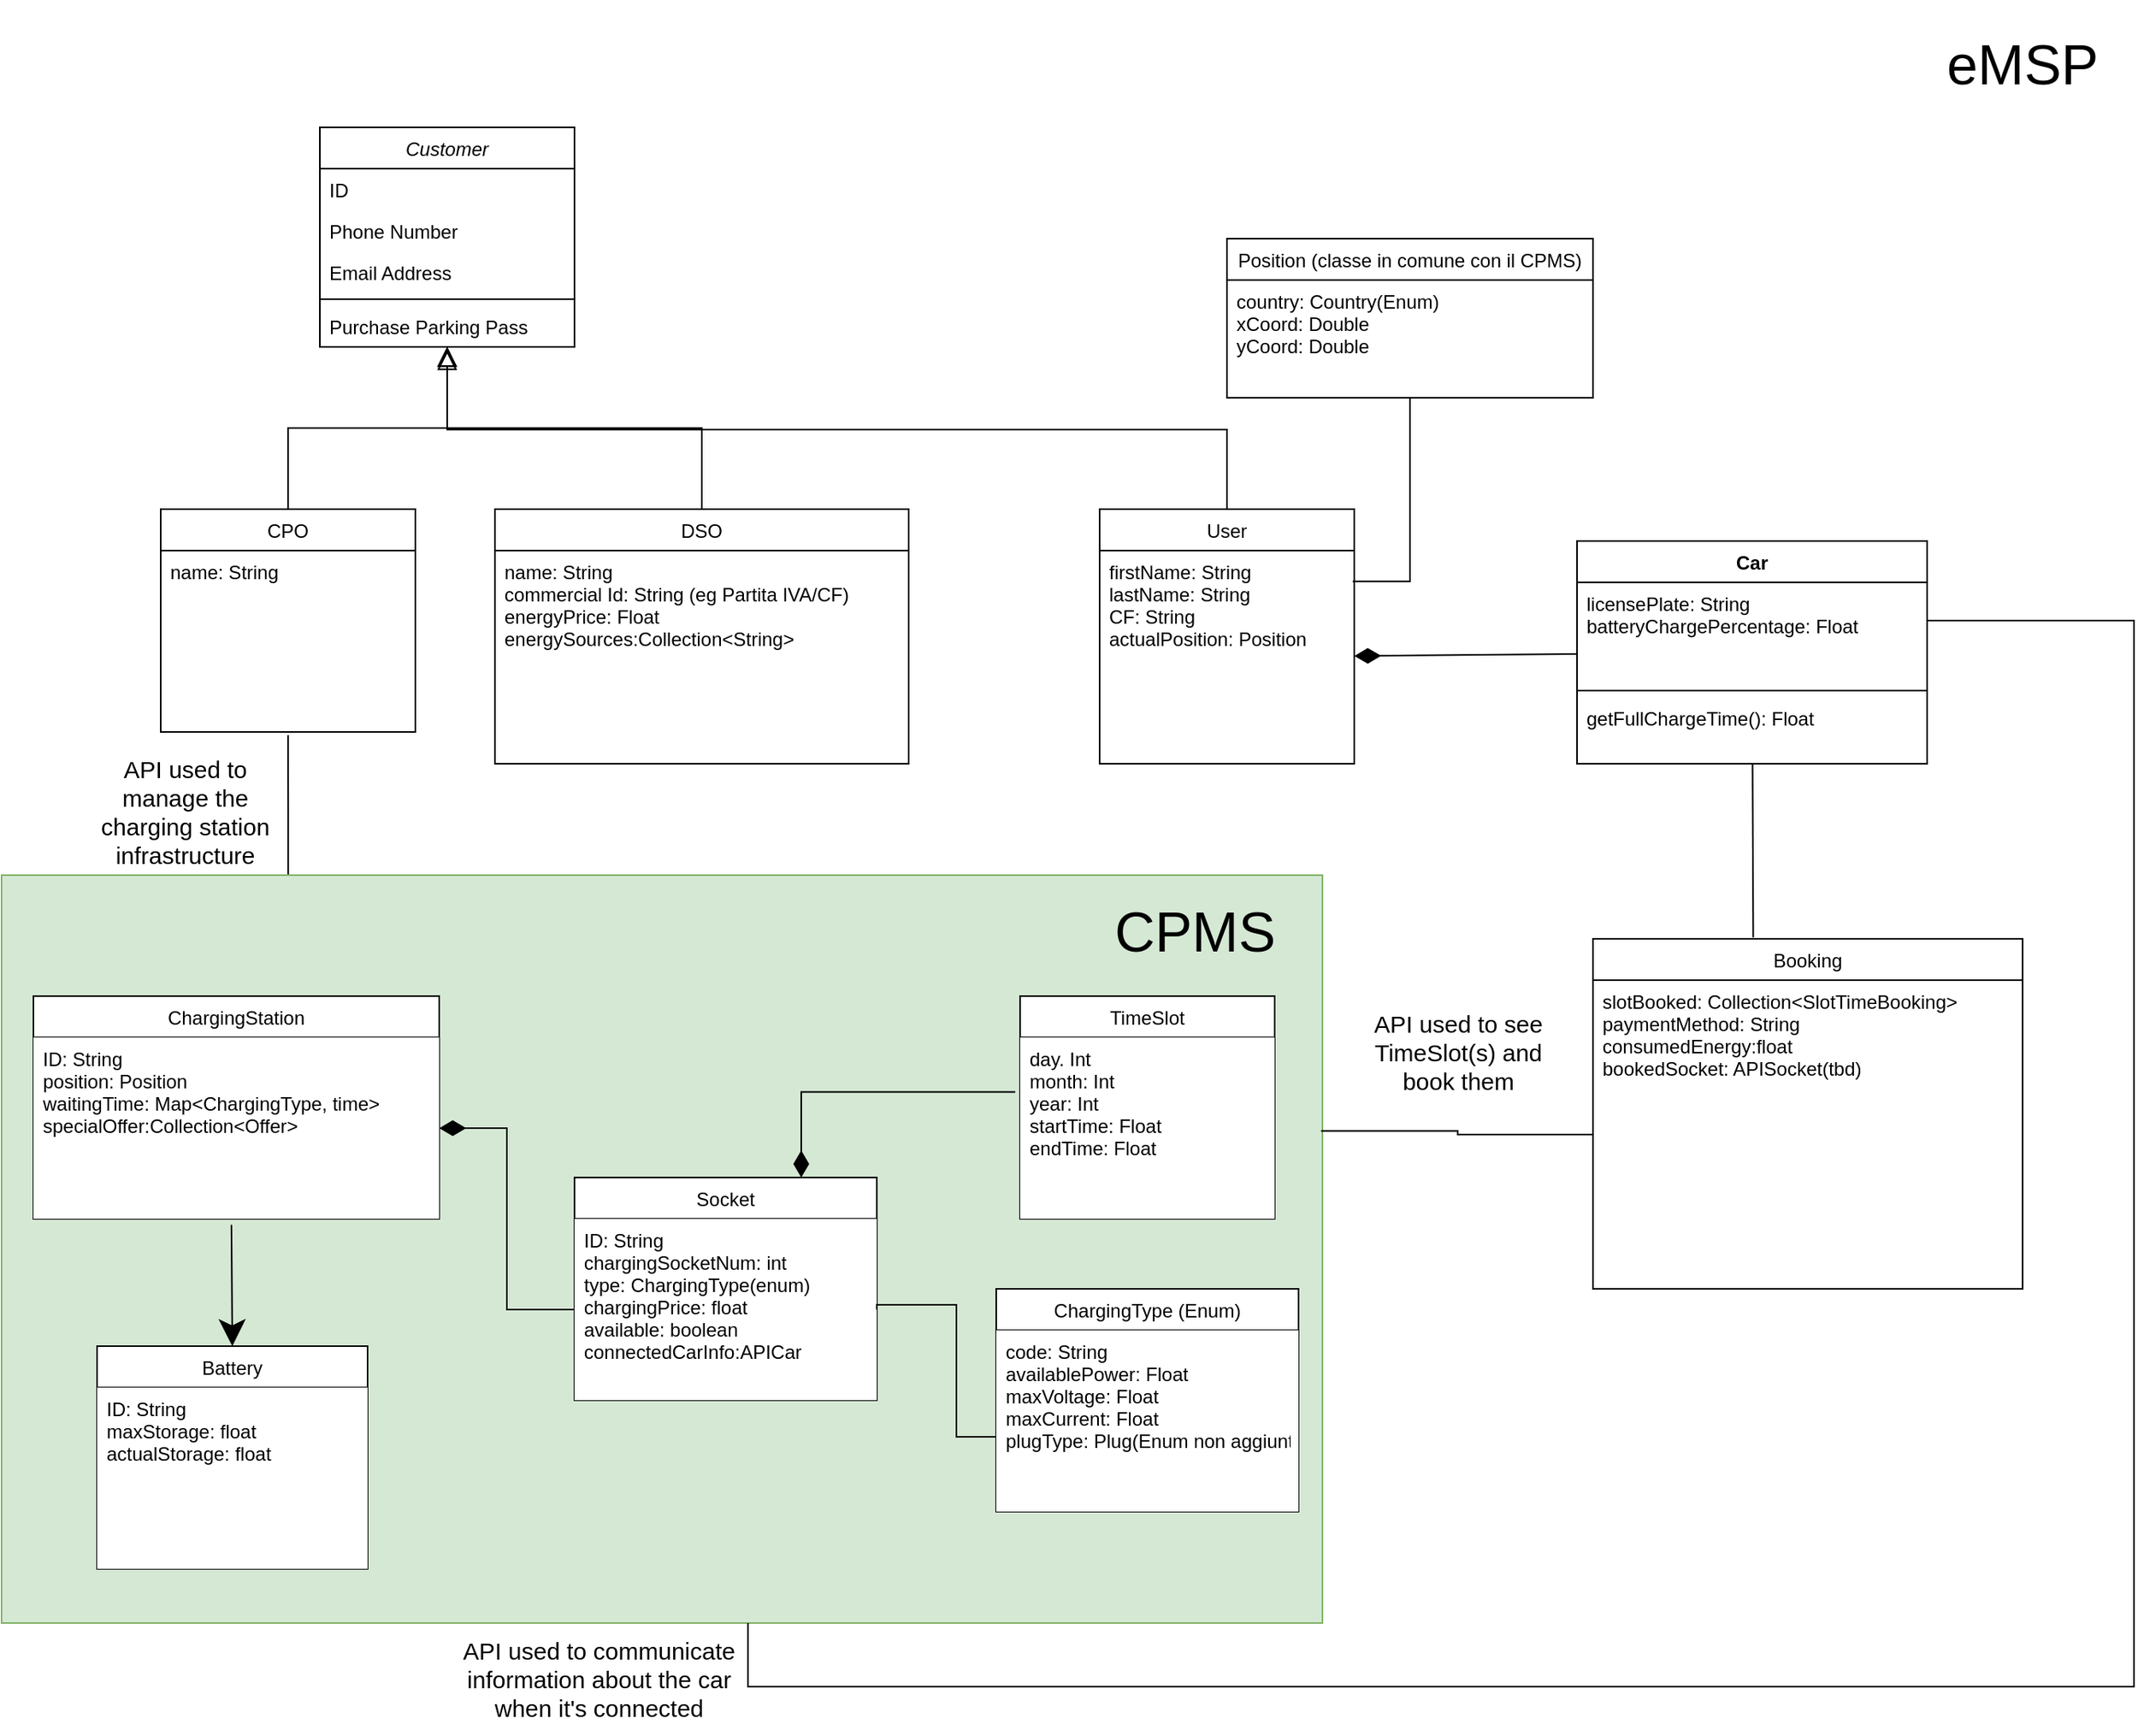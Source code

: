 <mxfile version="20.6.0" type="github">
  <diagram id="C5RBs43oDa-KdzZeNtuy" name="Page-1">
    <mxGraphModel dx="1093" dy="602" grid="1" gridSize="10" guides="1" tooltips="1" connect="1" arrows="1" fold="1" page="1" pageScale="1" pageWidth="3000" pageHeight="2000" math="0" shadow="0">
      <root>
        <mxCell id="WIyWlLk6GJQsqaUBKTNV-0" />
        <mxCell id="WIyWlLk6GJQsqaUBKTNV-1" parent="WIyWlLk6GJQsqaUBKTNV-0" />
        <mxCell id="dOGRriLC2iFU9_kfHWej-3" value="&lt;blockquote&gt;&lt;blockquote&gt;&lt;blockquote&gt;&lt;div align=&quot;right&quot;&gt;&lt;br&gt;&lt;/div&gt;&lt;/blockquote&gt;&lt;/blockquote&gt;&lt;/blockquote&gt;" style="rounded=0;whiteSpace=wrap;html=1;container=0;fillColor=#d5e8d4;strokeColor=#82b366;" vertex="1" parent="WIyWlLk6GJQsqaUBKTNV-1">
          <mxGeometry x="20" y="590" width="830" height="470" as="geometry" />
        </mxCell>
        <mxCell id="zkfFHV4jXpPFQw0GAbJ--0" value="Customer" style="swimlane;fontStyle=2;align=center;verticalAlign=top;childLayout=stackLayout;horizontal=1;startSize=26;horizontalStack=0;resizeParent=1;resizeLast=0;collapsible=1;marginBottom=0;rounded=0;shadow=0;strokeWidth=1;" parent="WIyWlLk6GJQsqaUBKTNV-1" vertex="1">
          <mxGeometry x="220" y="120" width="160" height="138" as="geometry">
            <mxRectangle x="230" y="140" width="160" height="26" as="alternateBounds" />
          </mxGeometry>
        </mxCell>
        <mxCell id="zkfFHV4jXpPFQw0GAbJ--1" value="ID" style="text;align=left;verticalAlign=top;spacingLeft=4;spacingRight=4;overflow=hidden;rotatable=0;points=[[0,0.5],[1,0.5]];portConstraint=eastwest;" parent="zkfFHV4jXpPFQw0GAbJ--0" vertex="1">
          <mxGeometry y="26" width="160" height="26" as="geometry" />
        </mxCell>
        <mxCell id="zkfFHV4jXpPFQw0GAbJ--2" value="Phone Number" style="text;align=left;verticalAlign=top;spacingLeft=4;spacingRight=4;overflow=hidden;rotatable=0;points=[[0,0.5],[1,0.5]];portConstraint=eastwest;rounded=0;shadow=0;html=0;" parent="zkfFHV4jXpPFQw0GAbJ--0" vertex="1">
          <mxGeometry y="52" width="160" height="26" as="geometry" />
        </mxCell>
        <mxCell id="zkfFHV4jXpPFQw0GAbJ--3" value="Email Address" style="text;align=left;verticalAlign=top;spacingLeft=4;spacingRight=4;overflow=hidden;rotatable=0;points=[[0,0.5],[1,0.5]];portConstraint=eastwest;rounded=0;shadow=0;html=0;" parent="zkfFHV4jXpPFQw0GAbJ--0" vertex="1">
          <mxGeometry y="78" width="160" height="26" as="geometry" />
        </mxCell>
        <mxCell id="zkfFHV4jXpPFQw0GAbJ--4" value="" style="line;html=1;strokeWidth=1;align=left;verticalAlign=middle;spacingTop=-1;spacingLeft=3;spacingRight=3;rotatable=0;labelPosition=right;points=[];portConstraint=eastwest;" parent="zkfFHV4jXpPFQw0GAbJ--0" vertex="1">
          <mxGeometry y="104" width="160" height="8" as="geometry" />
        </mxCell>
        <mxCell id="zkfFHV4jXpPFQw0GAbJ--5" value="Purchase Parking Pass" style="text;align=left;verticalAlign=top;spacingLeft=4;spacingRight=4;overflow=hidden;rotatable=0;points=[[0,0.5],[1,0.5]];portConstraint=eastwest;" parent="zkfFHV4jXpPFQw0GAbJ--0" vertex="1">
          <mxGeometry y="112" width="160" height="26" as="geometry" />
        </mxCell>
        <mxCell id="zkfFHV4jXpPFQw0GAbJ--6" value="CPO" style="swimlane;fontStyle=0;align=center;verticalAlign=top;childLayout=stackLayout;horizontal=1;startSize=26;horizontalStack=0;resizeParent=1;resizeLast=0;collapsible=1;marginBottom=0;rounded=0;shadow=0;strokeWidth=1;" parent="WIyWlLk6GJQsqaUBKTNV-1" vertex="1">
          <mxGeometry x="120" y="360" width="160" height="140" as="geometry">
            <mxRectangle x="130" y="380" width="160" height="26" as="alternateBounds" />
          </mxGeometry>
        </mxCell>
        <mxCell id="zkfFHV4jXpPFQw0GAbJ--8" value="name: String" style="text;align=left;verticalAlign=top;spacingLeft=4;spacingRight=4;overflow=hidden;rotatable=0;points=[[0,0.5],[1,0.5]];portConstraint=eastwest;rounded=0;shadow=0;html=0;" parent="zkfFHV4jXpPFQw0GAbJ--6" vertex="1">
          <mxGeometry y="26" width="160" height="114" as="geometry" />
        </mxCell>
        <mxCell id="zkfFHV4jXpPFQw0GAbJ--12" value="" style="endArrow=block;endSize=10;endFill=0;shadow=0;strokeWidth=1;rounded=0;edgeStyle=elbowEdgeStyle;elbow=vertical;" parent="WIyWlLk6GJQsqaUBKTNV-1" source="zkfFHV4jXpPFQw0GAbJ--6" target="zkfFHV4jXpPFQw0GAbJ--0" edge="1">
          <mxGeometry width="160" relative="1" as="geometry">
            <mxPoint x="200" y="203" as="sourcePoint" />
            <mxPoint x="200" y="203" as="targetPoint" />
          </mxGeometry>
        </mxCell>
        <mxCell id="zkfFHV4jXpPFQw0GAbJ--13" value="DSO" style="swimlane;fontStyle=0;align=center;verticalAlign=top;childLayout=stackLayout;horizontal=1;startSize=26;horizontalStack=0;resizeParent=1;resizeLast=0;collapsible=1;marginBottom=0;rounded=0;shadow=0;strokeWidth=1;" parent="WIyWlLk6GJQsqaUBKTNV-1" vertex="1">
          <mxGeometry x="330" y="360" width="260" height="160" as="geometry">
            <mxRectangle x="340" y="380" width="170" height="26" as="alternateBounds" />
          </mxGeometry>
        </mxCell>
        <mxCell id="zkfFHV4jXpPFQw0GAbJ--14" value="name: String&#xa;commercial Id: String (eg Partita IVA/CF)&#xa;energyPrice: Float&#xa;energySources:Collection&lt;String&gt;&#xa;" style="text;align=left;verticalAlign=top;spacingLeft=4;spacingRight=4;overflow=hidden;rotatable=0;points=[[0,0.5],[1,0.5]];portConstraint=eastwest;" parent="zkfFHV4jXpPFQw0GAbJ--13" vertex="1">
          <mxGeometry y="26" width="260" height="134" as="geometry" />
        </mxCell>
        <mxCell id="zkfFHV4jXpPFQw0GAbJ--16" value="" style="endArrow=block;endSize=10;endFill=0;shadow=0;strokeWidth=1;rounded=0;edgeStyle=elbowEdgeStyle;elbow=vertical;" parent="WIyWlLk6GJQsqaUBKTNV-1" source="zkfFHV4jXpPFQw0GAbJ--13" target="zkfFHV4jXpPFQw0GAbJ--0" edge="1">
          <mxGeometry width="160" relative="1" as="geometry">
            <mxPoint x="210" y="373" as="sourcePoint" />
            <mxPoint x="310" y="271" as="targetPoint" />
          </mxGeometry>
        </mxCell>
        <mxCell id="YMFmvg5BAn0tr2mbBrFk-2" value="User" style="swimlane;fontStyle=0;align=center;verticalAlign=top;childLayout=stackLayout;horizontal=1;startSize=26;horizontalStack=0;resizeParent=1;resizeLast=0;collapsible=1;marginBottom=0;rounded=0;shadow=0;strokeWidth=1;" parent="WIyWlLk6GJQsqaUBKTNV-1" vertex="1">
          <mxGeometry x="710" y="360" width="160" height="160" as="geometry">
            <mxRectangle x="340" y="380" width="170" height="26" as="alternateBounds" />
          </mxGeometry>
        </mxCell>
        <mxCell id="YMFmvg5BAn0tr2mbBrFk-3" value="firstName: String&#xa;lastName: String&#xa;CF: String&#xa;actualPosition: Position&#xa;&#xa;" style="text;align=left;verticalAlign=top;spacingLeft=4;spacingRight=4;overflow=hidden;rotatable=0;points=[[0,0.5],[1,0.5]];portConstraint=eastwest;" parent="YMFmvg5BAn0tr2mbBrFk-2" vertex="1">
          <mxGeometry y="26" width="160" height="134" as="geometry" />
        </mxCell>
        <mxCell id="YMFmvg5BAn0tr2mbBrFk-5" value="" style="endArrow=block;endSize=10;endFill=0;shadow=0;strokeWidth=1;rounded=0;edgeStyle=elbowEdgeStyle;elbow=vertical;" parent="WIyWlLk6GJQsqaUBKTNV-1" source="YMFmvg5BAn0tr2mbBrFk-2" edge="1">
          <mxGeometry width="160" relative="1" as="geometry">
            <mxPoint x="220" y="383" as="sourcePoint" />
            <mxPoint x="300" y="260" as="targetPoint" />
            <Array as="points">
              <mxPoint x="470" y="310" />
            </Array>
          </mxGeometry>
        </mxCell>
        <mxCell id="YMFmvg5BAn0tr2mbBrFk-9" value="" style="endArrow=diamondThin;html=1;rounded=0;endFill=1;strokeWidth=1;endSize=14;" parent="WIyWlLk6GJQsqaUBKTNV-1" source="dOGRriLC2iFU9_kfHWej-28" edge="1" target="YMFmvg5BAn0tr2mbBrFk-3">
          <mxGeometry width="50" height="50" relative="1" as="geometry">
            <mxPoint x="1040" y="456" as="sourcePoint" />
            <mxPoint x="940" y="420" as="targetPoint" />
          </mxGeometry>
        </mxCell>
        <mxCell id="If7dLPXAyOS8KM8TEFT3-2" style="edgeStyle=orthogonalEdgeStyle;rounded=0;orthogonalLoop=1;jettySize=auto;html=1;endArrow=none;endFill=0;strokeWidth=1;endSize=16;exitX=0.217;exitY=-0.001;exitDx=0;exitDy=0;exitPerimeter=0;" parent="WIyWlLk6GJQsqaUBKTNV-1" source="dOGRriLC2iFU9_kfHWej-3" edge="1">
          <mxGeometry relative="1" as="geometry">
            <mxPoint x="200" y="502" as="targetPoint" />
            <Array as="points" />
          </mxGeometry>
        </mxCell>
        <mxCell id="YMFmvg5BAn0tr2mbBrFk-11" value="ChargingStation" style="swimlane;fontStyle=0;align=center;verticalAlign=top;childLayout=stackLayout;horizontal=1;startSize=26;horizontalStack=0;resizeParent=1;resizeLast=0;collapsible=1;marginBottom=0;rounded=0;shadow=0;strokeWidth=1;" parent="WIyWlLk6GJQsqaUBKTNV-1" vertex="1">
          <mxGeometry x="40" y="666" width="255" height="140" as="geometry">
            <mxRectangle x="130" y="380" width="160" height="26" as="alternateBounds" />
          </mxGeometry>
        </mxCell>
        <mxCell id="YMFmvg5BAn0tr2mbBrFk-12" value="ID: String&#xa;position: Position&#xa;waitingTime: Map&lt;ChargingType, time&gt;&#xa;specialOffer:Collection&lt;Offer&gt;" style="text;align=left;verticalAlign=top;spacingLeft=4;spacingRight=4;overflow=hidden;rotatable=0;points=[[0,0.5],[1,0.5]];portConstraint=eastwest;rounded=0;shadow=0;html=0;fillColor=default;" parent="YMFmvg5BAn0tr2mbBrFk-11" vertex="1">
          <mxGeometry y="26" width="255" height="114" as="geometry" />
        </mxCell>
        <mxCell id="YMFmvg5BAn0tr2mbBrFk-13" value="TimeSlot" style="swimlane;fontStyle=0;align=center;verticalAlign=top;childLayout=stackLayout;horizontal=1;startSize=26;horizontalStack=0;resizeParent=1;resizeLast=0;collapsible=1;marginBottom=0;rounded=0;shadow=0;strokeWidth=1;" parent="WIyWlLk6GJQsqaUBKTNV-1" vertex="1">
          <mxGeometry x="660" y="666" width="160" height="140" as="geometry">
            <mxRectangle x="130" y="380" width="160" height="26" as="alternateBounds" />
          </mxGeometry>
        </mxCell>
        <mxCell id="YMFmvg5BAn0tr2mbBrFk-14" value="day. Int&#xa;month: Int&#xa;year: Int&#xa;startTime: Float&#xa;endTime: Float" style="text;align=left;verticalAlign=top;spacingLeft=4;spacingRight=4;overflow=hidden;rotatable=0;points=[[0,0.5],[1,0.5]];portConstraint=eastwest;rounded=0;shadow=0;html=0;backgroundOutline=0;fixDash=0;fillColor=default;" parent="YMFmvg5BAn0tr2mbBrFk-13" vertex="1">
          <mxGeometry y="26" width="160" height="114" as="geometry" />
        </mxCell>
        <mxCell id="If7dLPXAyOS8KM8TEFT3-3" value="Socket" style="swimlane;fontStyle=0;align=center;verticalAlign=top;childLayout=stackLayout;horizontal=1;startSize=26;horizontalStack=0;resizeParent=1;resizeLast=0;collapsible=1;marginBottom=0;rounded=0;shadow=0;strokeWidth=1;" parent="WIyWlLk6GJQsqaUBKTNV-1" vertex="1">
          <mxGeometry x="380" y="780" width="190" height="140" as="geometry">
            <mxRectangle x="130" y="380" width="160" height="26" as="alternateBounds" />
          </mxGeometry>
        </mxCell>
        <mxCell id="If7dLPXAyOS8KM8TEFT3-4" value="ID: String&#xa;chargingSocketNum: int&#xa;type: ChargingType(enum)&#xa;chargingPrice: float&#xa;available: boolean&#xa;connectedCarInfo:APICar&#xa;" style="text;align=left;verticalAlign=top;spacingLeft=4;spacingRight=4;overflow=hidden;rotatable=0;points=[[0,0.5],[1,0.5]];portConstraint=eastwest;rounded=0;shadow=0;html=0;fillColor=default;" parent="If7dLPXAyOS8KM8TEFT3-3" vertex="1">
          <mxGeometry y="26" width="190" height="114" as="geometry" />
        </mxCell>
        <mxCell id="If7dLPXAyOS8KM8TEFT3-5" value="" style="endArrow=diamondThin;html=1;rounded=0;endSize=14;strokeWidth=1;entryX=1;entryY=0.5;entryDx=0;entryDy=0;exitX=0;exitY=0.5;exitDx=0;exitDy=0;endFill=1;edgeStyle=orthogonalEdgeStyle;" parent="WIyWlLk6GJQsqaUBKTNV-1" source="If7dLPXAyOS8KM8TEFT3-4" target="YMFmvg5BAn0tr2mbBrFk-12" edge="1">
          <mxGeometry width="50" height="50" relative="1" as="geometry">
            <mxPoint x="390" y="706" as="sourcePoint" />
            <mxPoint x="440" y="656" as="targetPoint" />
          </mxGeometry>
        </mxCell>
        <mxCell id="If7dLPXAyOS8KM8TEFT3-6" value="" style="endArrow=none;html=1;rounded=0;endSize=14;strokeWidth=1;endFill=0;exitX=0.373;exitY=-0.004;exitDx=0;exitDy=0;exitPerimeter=0;" parent="WIyWlLk6GJQsqaUBKTNV-1" source="dOGRriLC2iFU9_kfHWej-0" target="dOGRriLC2iFU9_kfHWej-28" edge="1">
          <mxGeometry width="50" height="50" relative="1" as="geometry">
            <mxPoint x="1220" y="580" as="sourcePoint" />
            <mxPoint x="1120" y="525.01" as="targetPoint" />
          </mxGeometry>
        </mxCell>
        <mxCell id="If7dLPXAyOS8KM8TEFT3-7" value="" style="endArrow=diamondThin;html=1;rounded=0;endSize=14;strokeWidth=1;exitX=-0.019;exitY=0.3;exitDx=0;exitDy=0;entryX=0.75;entryY=0;entryDx=0;entryDy=0;endFill=1;edgeStyle=orthogonalEdgeStyle;exitPerimeter=0;" parent="WIyWlLk6GJQsqaUBKTNV-1" source="YMFmvg5BAn0tr2mbBrFk-14" target="If7dLPXAyOS8KM8TEFT3-3" edge="1">
          <mxGeometry width="50" height="50" relative="1" as="geometry">
            <mxPoint x="590" y="636" as="sourcePoint" />
            <mxPoint x="640" y="586" as="targetPoint" />
          </mxGeometry>
        </mxCell>
        <mxCell id="If7dLPXAyOS8KM8TEFT3-10" value="Battery" style="swimlane;fontStyle=0;align=center;verticalAlign=top;childLayout=stackLayout;horizontal=1;startSize=26;horizontalStack=0;resizeParent=1;resizeLast=0;collapsible=1;marginBottom=0;rounded=0;shadow=0;strokeWidth=1;" parent="WIyWlLk6GJQsqaUBKTNV-1" vertex="1">
          <mxGeometry x="80" y="886" width="170" height="140" as="geometry">
            <mxRectangle x="130" y="380" width="160" height="26" as="alternateBounds" />
          </mxGeometry>
        </mxCell>
        <mxCell id="If7dLPXAyOS8KM8TEFT3-11" value="ID: String&#xa;maxStorage: float&#xa;actualStorage: float" style="text;align=left;verticalAlign=top;spacingLeft=4;spacingRight=4;overflow=hidden;rotatable=0;points=[[0,0.5],[1,0.5]];portConstraint=eastwest;rounded=0;shadow=0;html=0;fillColor=default;" parent="If7dLPXAyOS8KM8TEFT3-10" vertex="1">
          <mxGeometry y="26" width="170" height="114" as="geometry" />
        </mxCell>
        <mxCell id="If7dLPXAyOS8KM8TEFT3-12" value="" style="endArrow=classic;html=1;rounded=0;endSize=14;strokeWidth=1;exitX=0.488;exitY=1.033;exitDx=0;exitDy=0;exitPerimeter=0;entryX=0.5;entryY=0;entryDx=0;entryDy=0;" parent="WIyWlLk6GJQsqaUBKTNV-1" source="YMFmvg5BAn0tr2mbBrFk-12" target="If7dLPXAyOS8KM8TEFT3-10" edge="1">
          <mxGeometry width="50" height="50" relative="1" as="geometry">
            <mxPoint x="20" y="906" as="sourcePoint" />
            <mxPoint x="70" y="856" as="targetPoint" />
          </mxGeometry>
        </mxCell>
        <mxCell id="dOGRriLC2iFU9_kfHWej-0" value="Booking" style="swimlane;fontStyle=0;align=center;verticalAlign=top;childLayout=stackLayout;horizontal=1;startSize=26;horizontalStack=0;resizeParent=1;resizeLast=0;collapsible=1;marginBottom=0;rounded=0;shadow=0;strokeWidth=1;" vertex="1" parent="WIyWlLk6GJQsqaUBKTNV-1">
          <mxGeometry x="1020" y="630" width="270" height="220" as="geometry">
            <mxRectangle x="130" y="380" width="160" height="26" as="alternateBounds" />
          </mxGeometry>
        </mxCell>
        <mxCell id="dOGRriLC2iFU9_kfHWej-1" value="slotBooked: Collection&lt;SlotTimeBooking&gt;&#xa;paymentMethod: String&#xa;consumedEnergy:float&#xa;bookedSocket: APISocket(tbd)&#xa;&#xa;&#xa;" style="text;align=left;verticalAlign=top;spacingLeft=4;spacingRight=4;overflow=hidden;rotatable=0;points=[[0,0.5],[1,0.5]];portConstraint=eastwest;rounded=0;shadow=0;html=0;" vertex="1" parent="dOGRriLC2iFU9_kfHWej-0">
          <mxGeometry y="26" width="270" height="194" as="geometry" />
        </mxCell>
        <mxCell id="dOGRriLC2iFU9_kfHWej-4" value="&lt;font style=&quot;font-size: 35px;&quot;&gt;CPMS&lt;/font&gt;" style="text;html=1;strokeColor=none;fillColor=none;align=center;verticalAlign=middle;whiteSpace=wrap;rounded=0;" vertex="1" parent="WIyWlLk6GJQsqaUBKTNV-1">
          <mxGeometry x="710" y="610" width="120" height="30" as="geometry" />
        </mxCell>
        <mxCell id="dOGRriLC2iFU9_kfHWej-7" value="&lt;div&gt;API used to see &lt;br&gt;&lt;/div&gt;&lt;div&gt;TimeSlot(s) and &lt;br&gt;&lt;/div&gt;&lt;div&gt;book them&lt;/div&gt;" style="text;html=1;align=center;verticalAlign=middle;resizable=0;points=[];autosize=1;strokeColor=none;fillColor=none;fontSize=15;" vertex="1" parent="WIyWlLk6GJQsqaUBKTNV-1">
          <mxGeometry x="870" y="666" width="130" height="70" as="geometry" />
        </mxCell>
        <mxCell id="dOGRriLC2iFU9_kfHWej-8" value="&lt;font style=&quot;font-size: 35px;&quot;&gt;eMSP&lt;/font&gt;" style="text;html=1;strokeColor=none;fillColor=none;align=center;verticalAlign=middle;whiteSpace=wrap;rounded=0;" vertex="1" parent="WIyWlLk6GJQsqaUBKTNV-1">
          <mxGeometry x="1230" y="40" width="120" height="80" as="geometry" />
        </mxCell>
        <mxCell id="dOGRriLC2iFU9_kfHWej-10" value="&lt;div&gt;API used to &lt;br&gt;&lt;/div&gt;&lt;div&gt;manage the&lt;/div&gt;&lt;div&gt;charging station&lt;/div&gt;&lt;div&gt;infrastructure&lt;br&gt;&lt;/div&gt;" style="text;html=1;align=center;verticalAlign=middle;resizable=0;points=[];autosize=1;strokeColor=none;fillColor=none;fontSize=15;" vertex="1" parent="WIyWlLk6GJQsqaUBKTNV-1">
          <mxGeometry x="70" y="504.5" width="130" height="90" as="geometry" />
        </mxCell>
        <mxCell id="dOGRriLC2iFU9_kfHWej-16" value="ChargingType (Enum)" style="swimlane;fontStyle=0;align=center;verticalAlign=top;childLayout=stackLayout;horizontal=1;startSize=26;horizontalStack=0;resizeParent=1;resizeLast=0;collapsible=1;marginBottom=0;rounded=0;shadow=0;strokeWidth=1;" vertex="1" parent="WIyWlLk6GJQsqaUBKTNV-1">
          <mxGeometry x="645" y="850" width="190" height="140" as="geometry">
            <mxRectangle x="130" y="380" width="160" height="26" as="alternateBounds" />
          </mxGeometry>
        </mxCell>
        <mxCell id="dOGRriLC2iFU9_kfHWej-17" value="code: String&#xa;availablePower: Float&#xa;maxVoltage: Float&#xa;maxCurrent: Float&#xa;plugType: Plug(Enum non aggiunta)&#xa;&#xa;&#xa;&#xa;" style="text;align=left;verticalAlign=top;spacingLeft=4;spacingRight=4;overflow=hidden;rotatable=0;points=[[0,0.5],[1,0.5]];portConstraint=eastwest;rounded=0;shadow=0;html=0;fillColor=default;" vertex="1" parent="dOGRriLC2iFU9_kfHWej-16">
          <mxGeometry y="26" width="190" height="114" as="geometry" />
        </mxCell>
        <mxCell id="dOGRriLC2iFU9_kfHWej-18" value="" style="edgeStyle=orthogonalEdgeStyle;rounded=0;orthogonalLoop=1;jettySize=auto;html=1;fontSize=35;endArrow=none;endFill=0;entryX=1;entryY=0.5;entryDx=0;entryDy=0;" edge="1" parent="WIyWlLk6GJQsqaUBKTNV-1" source="dOGRriLC2iFU9_kfHWej-17" target="If7dLPXAyOS8KM8TEFT3-4">
          <mxGeometry relative="1" as="geometry">
            <mxPoint x="580" y="790" as="targetPoint" />
            <Array as="points">
              <mxPoint x="620" y="943" />
              <mxPoint x="620" y="860" />
              <mxPoint x="570" y="860" />
            </Array>
          </mxGeometry>
        </mxCell>
        <mxCell id="dOGRriLC2iFU9_kfHWej-19" style="edgeStyle=orthogonalEdgeStyle;rounded=0;orthogonalLoop=1;jettySize=auto;html=1;entryX=0.999;entryY=0.342;entryDx=0;entryDy=0;entryPerimeter=0;fontSize=35;endArrow=none;endFill=0;" edge="1" parent="WIyWlLk6GJQsqaUBKTNV-1" source="dOGRriLC2iFU9_kfHWej-1" target="dOGRriLC2iFU9_kfHWej-3">
          <mxGeometry relative="1" as="geometry" />
        </mxCell>
        <mxCell id="dOGRriLC2iFU9_kfHWej-22" style="edgeStyle=orthogonalEdgeStyle;rounded=0;orthogonalLoop=1;jettySize=auto;html=1;fontSize=35;endArrow=none;endFill=0;" edge="1" parent="WIyWlLk6GJQsqaUBKTNV-1" source="dOGRriLC2iFU9_kfHWej-28" target="dOGRriLC2iFU9_kfHWej-3">
          <mxGeometry relative="1" as="geometry">
            <mxPoint x="1200" y="430" as="sourcePoint" />
            <mxPoint x="489" y="1080" as="targetPoint" />
            <Array as="points">
              <mxPoint x="1360" y="430" />
              <mxPoint x="1360" y="1100" />
              <mxPoint x="489" y="1100" />
            </Array>
          </mxGeometry>
        </mxCell>
        <mxCell id="dOGRriLC2iFU9_kfHWej-23" value="&lt;div&gt;API used to communicate&lt;/div&gt;&lt;div&gt;information about the car&lt;/div&gt;&lt;div&gt;when it&#39;s connected&lt;br&gt;&lt;/div&gt;" style="text;html=1;align=center;verticalAlign=middle;resizable=0;points=[];autosize=1;strokeColor=none;fillColor=none;fontSize=15;" vertex="1" parent="WIyWlLk6GJQsqaUBKTNV-1">
          <mxGeometry x="300" y="1060" width="190" height="70" as="geometry" />
        </mxCell>
        <mxCell id="dOGRriLC2iFU9_kfHWej-27" style="edgeStyle=orthogonalEdgeStyle;rounded=0;orthogonalLoop=1;jettySize=auto;html=1;entryX=0.994;entryY=0.145;entryDx=0;entryDy=0;entryPerimeter=0;fontSize=35;endArrow=none;endFill=0;" edge="1" parent="WIyWlLk6GJQsqaUBKTNV-1" source="dOGRriLC2iFU9_kfHWej-25" target="YMFmvg5BAn0tr2mbBrFk-3">
          <mxGeometry relative="1" as="geometry" />
        </mxCell>
        <mxCell id="dOGRriLC2iFU9_kfHWej-25" value="Position (classe in comune con il CPMS)" style="swimlane;fontStyle=0;align=center;verticalAlign=top;childLayout=stackLayout;horizontal=1;startSize=26;horizontalStack=0;resizeParent=1;resizeLast=0;collapsible=1;marginBottom=0;rounded=0;shadow=0;strokeWidth=1;" vertex="1" parent="WIyWlLk6GJQsqaUBKTNV-1">
          <mxGeometry x="790" y="190" width="230" height="100" as="geometry">
            <mxRectangle x="340" y="380" width="170" height="26" as="alternateBounds" />
          </mxGeometry>
        </mxCell>
        <mxCell id="dOGRriLC2iFU9_kfHWej-26" value="country: Country(Enum)&#xa;xCoord: Double&#xa;yCoord: Double&#xa;" style="text;align=left;verticalAlign=top;spacingLeft=4;spacingRight=4;overflow=hidden;rotatable=0;points=[[0,0.5],[1,0.5]];portConstraint=eastwest;" vertex="1" parent="dOGRriLC2iFU9_kfHWej-25">
          <mxGeometry y="26" width="230" height="74" as="geometry" />
        </mxCell>
        <mxCell id="dOGRriLC2iFU9_kfHWej-28" value="Car" style="swimlane;fontStyle=1;align=center;verticalAlign=top;childLayout=stackLayout;horizontal=1;startSize=26;horizontalStack=0;resizeParent=1;resizeParentMax=0;resizeLast=0;collapsible=1;marginBottom=0;fontSize=12;fillColor=default;" vertex="1" parent="WIyWlLk6GJQsqaUBKTNV-1">
          <mxGeometry x="1010" y="380" width="220" height="140" as="geometry" />
        </mxCell>
        <mxCell id="dOGRriLC2iFU9_kfHWej-29" value="licensePlate: String&#xa;batteryChargePercentage: Float&#xa;&#xa;&#xa;" style="text;strokeColor=none;fillColor=none;align=left;verticalAlign=top;spacingLeft=4;spacingRight=4;overflow=hidden;rotatable=0;points=[[0,0.5],[1,0.5]];portConstraint=eastwest;fontSize=12;" vertex="1" parent="dOGRriLC2iFU9_kfHWej-28">
          <mxGeometry y="26" width="220" height="64" as="geometry" />
        </mxCell>
        <mxCell id="dOGRriLC2iFU9_kfHWej-30" value="" style="line;strokeWidth=1;fillColor=none;align=left;verticalAlign=middle;spacingTop=-1;spacingLeft=3;spacingRight=3;rotatable=0;labelPosition=right;points=[];portConstraint=eastwest;strokeColor=inherit;fontSize=35;" vertex="1" parent="dOGRriLC2iFU9_kfHWej-28">
          <mxGeometry y="90" width="220" height="8" as="geometry" />
        </mxCell>
        <mxCell id="dOGRriLC2iFU9_kfHWej-31" value="getFullChargeTime(): Float" style="text;strokeColor=none;fillColor=none;align=left;verticalAlign=top;spacingLeft=4;spacingRight=4;overflow=hidden;rotatable=0;points=[[0,0.5],[1,0.5]];portConstraint=eastwest;fontSize=12;" vertex="1" parent="dOGRriLC2iFU9_kfHWej-28">
          <mxGeometry y="98" width="220" height="42" as="geometry" />
        </mxCell>
      </root>
    </mxGraphModel>
  </diagram>
</mxfile>
